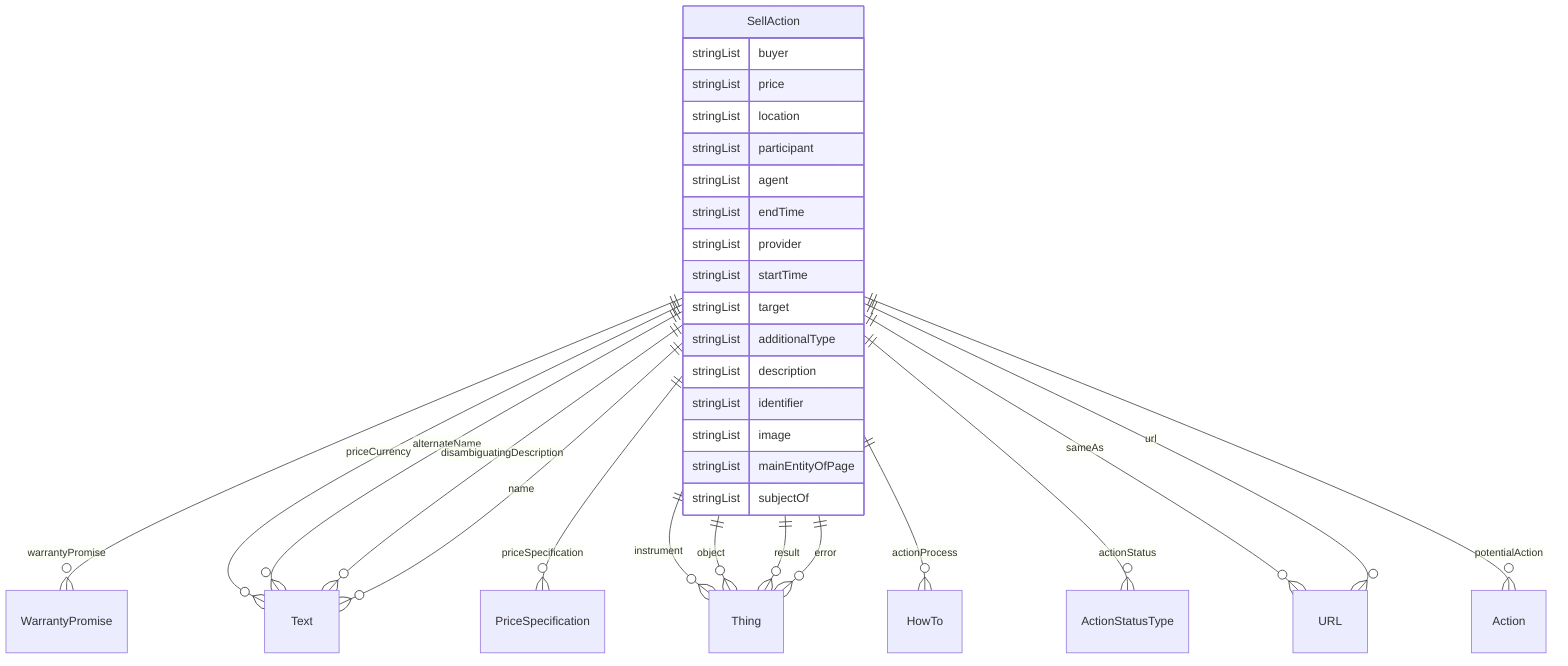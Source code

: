erDiagram
SellAction {
    stringList buyer  
    stringList price  
    stringList location  
    stringList participant  
    stringList agent  
    stringList endTime  
    stringList provider  
    stringList startTime  
    stringList target  
    stringList additionalType  
    stringList description  
    stringList identifier  
    stringList image  
    stringList mainEntityOfPage  
    stringList subjectOf  
}

SellAction ||--}o WarrantyPromise : "warrantyPromise"
SellAction ||--}o Text : "priceCurrency"
SellAction ||--}o PriceSpecification : "priceSpecification"
SellAction ||--}o Thing : "instrument"
SellAction ||--}o Thing : "object"
SellAction ||--}o Thing : "result"
SellAction ||--}o HowTo : "actionProcess"
SellAction ||--}o ActionStatusType : "actionStatus"
SellAction ||--}o Thing : "error"
SellAction ||--}o Text : "alternateName"
SellAction ||--}o Text : "disambiguatingDescription"
SellAction ||--}o Text : "name"
SellAction ||--}o URL : "sameAs"
SellAction ||--}o Action : "potentialAction"
SellAction ||--}o URL : "url"